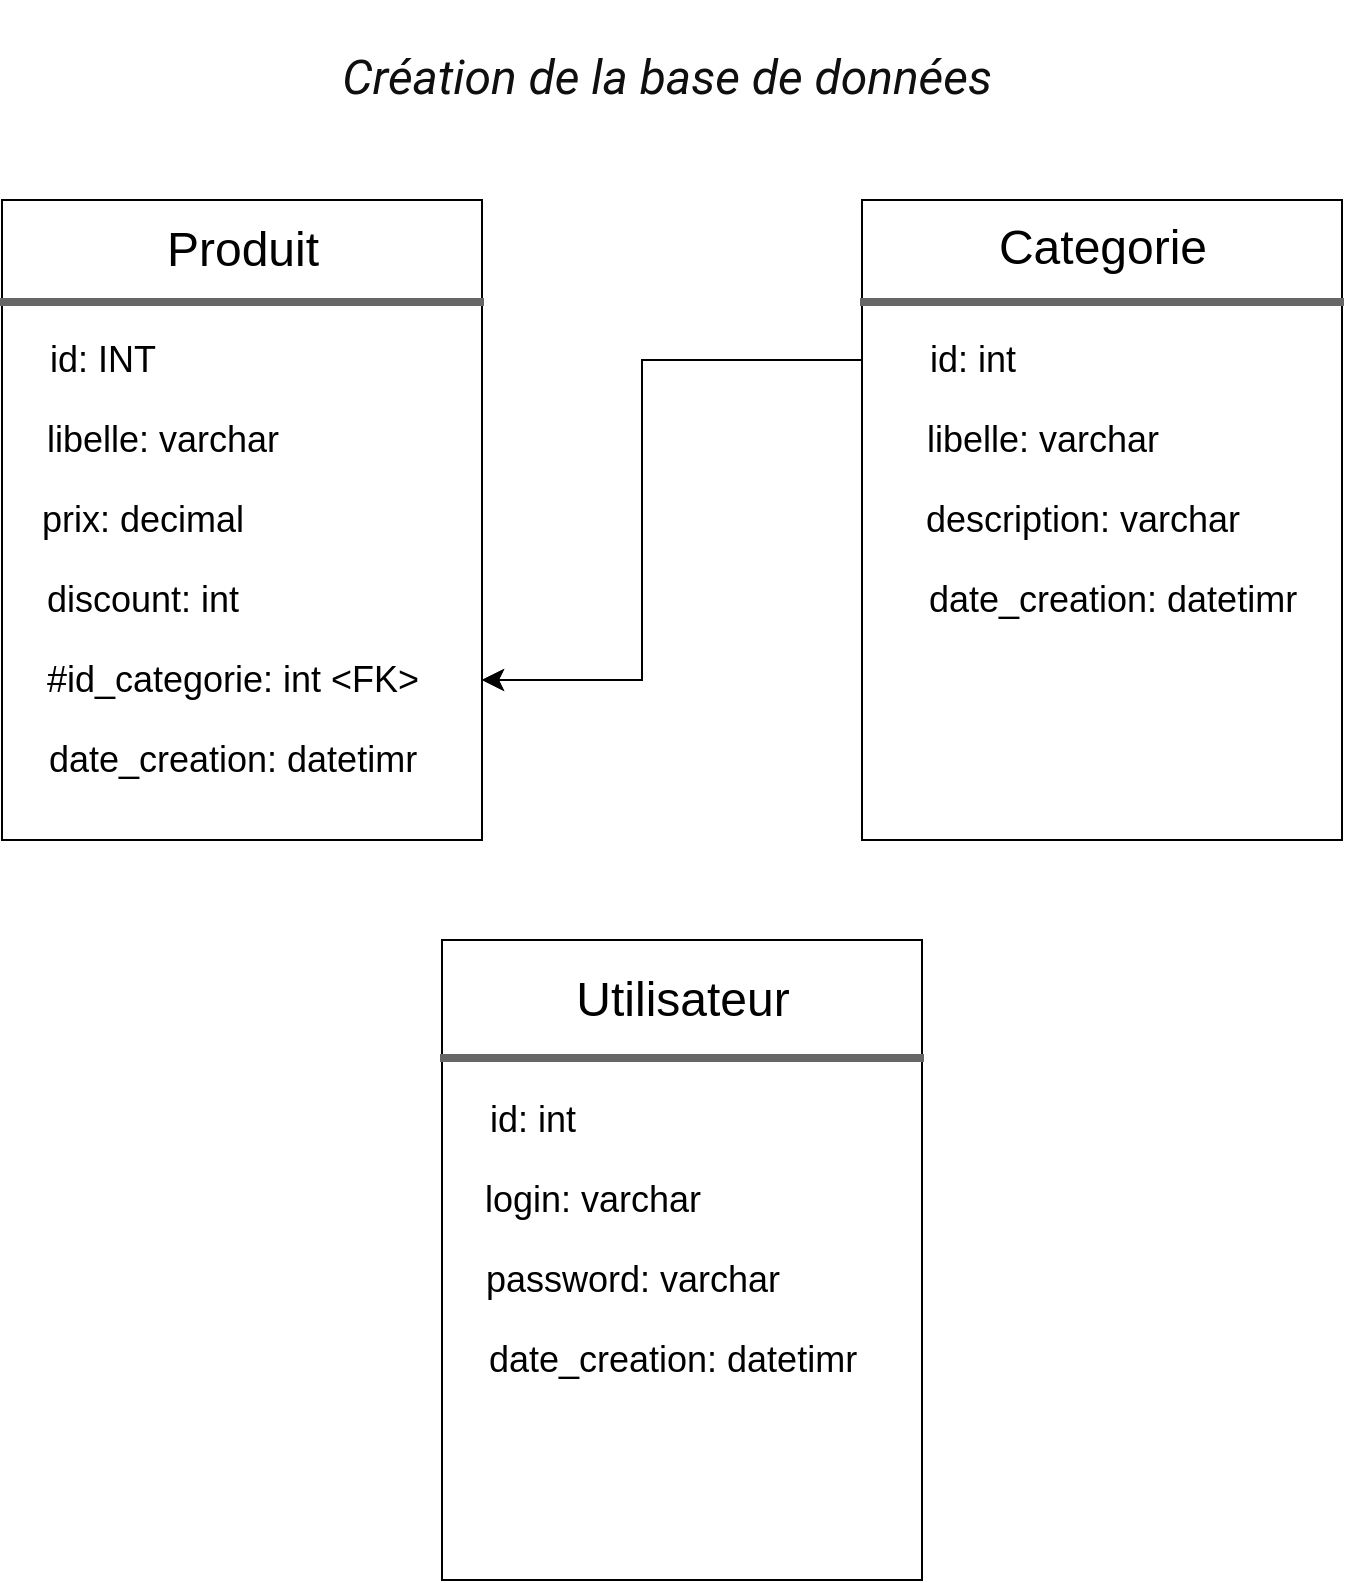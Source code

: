 <mxfile>
    <diagram id="QsIYaWsibljhW_DdFt_S" name="Page-1">
        <mxGraphModel dx="887" dy="757" grid="1" gridSize="10" guides="1" tooltips="1" connect="1" arrows="1" fold="1" page="1" pageScale="1" pageWidth="850" pageHeight="1100" math="0" shadow="0">
            <root>
                <mxCell id="0"/>
                <mxCell id="1" parent="0"/>
                <mxCell id="2" value="" style="whiteSpace=wrap;html=1;" vertex="1" parent="1">
                    <mxGeometry x="90" y="140" width="240" height="320" as="geometry"/>
                </mxCell>
                <mxCell id="8" value="&lt;h1 style=&quot;border: 0px; margin: 0px; padding: 0px; background: rgb(255, 255, 255); word-break: break-word; font-family: Roboto, Arial, sans-serif; line-height: 2.8rem; overflow: hidden; max-height: 5.6rem; -webkit-line-clamp: 2; display: -webkit-box; -webkit-box-orient: vertical; text-overflow: ellipsis; color: rgb(15, 15, 15); text-align: start;&quot; class=&quot;style-scope ytd-watch-metadata&quot;&gt;&lt;font style=&quot;font-size: 24px; font-weight: normal;&quot;&gt;&lt;i&gt;Création de la base de données&amp;nbsp;&lt;/i&gt;&lt;/font&gt;&lt;/h1&gt;" style="text;html=1;align=center;verticalAlign=middle;resizable=0;points=[];autosize=1;strokeColor=none;fillColor=none;fontSize=24;" vertex="1" parent="1">
                    <mxGeometry x="245" y="40" width="360" height="70" as="geometry"/>
                </mxCell>
                <mxCell id="10" value="Produit" style="text;html=1;align=center;verticalAlign=middle;resizable=0;points=[];autosize=1;strokeColor=none;fillColor=none;fontSize=24;" vertex="1" parent="1">
                    <mxGeometry x="160" y="145" width="100" height="40" as="geometry"/>
                </mxCell>
                <mxCell id="11" value="&lt;font style=&quot;font-size: 18px;&quot;&gt;id: INT&lt;/font&gt;" style="text;html=1;align=center;verticalAlign=middle;resizable=0;points=[];autosize=1;strokeColor=none;fillColor=none;fontSize=18;" vertex="1" parent="1">
                    <mxGeometry x="100" y="200" width="80" height="40" as="geometry"/>
                </mxCell>
                <mxCell id="12" value="libelle: varchar" style="text;html=1;align=center;verticalAlign=middle;resizable=0;points=[];autosize=1;strokeColor=none;fillColor=none;fontSize=18;" vertex="1" parent="1">
                    <mxGeometry x="100" y="240" width="140" height="40" as="geometry"/>
                </mxCell>
                <mxCell id="13" value="prix: decimal" style="text;html=1;align=center;verticalAlign=middle;resizable=0;points=[];autosize=1;strokeColor=none;fillColor=none;fontSize=18;" vertex="1" parent="1">
                    <mxGeometry x="100" y="280" width="120" height="40" as="geometry"/>
                </mxCell>
                <mxCell id="14" value="discount: int" style="text;html=1;align=center;verticalAlign=middle;resizable=0;points=[];autosize=1;strokeColor=none;fillColor=none;fontSize=18;" vertex="1" parent="1">
                    <mxGeometry x="100" y="320" width="120" height="40" as="geometry"/>
                </mxCell>
                <mxCell id="15" value="#id_categorie: int &amp;lt;FK&amp;gt;" style="text;html=1;align=center;verticalAlign=middle;resizable=0;points=[];autosize=1;strokeColor=none;fillColor=none;fontSize=18;" vertex="1" parent="1">
                    <mxGeometry x="100" y="360" width="210" height="40" as="geometry"/>
                </mxCell>
                <mxCell id="16" value="date_creation: datetimr" style="text;html=1;align=center;verticalAlign=middle;resizable=0;points=[];autosize=1;strokeColor=none;fillColor=none;fontSize=18;" vertex="1" parent="1">
                    <mxGeometry x="100" y="400" width="210" height="40" as="geometry"/>
                </mxCell>
                <mxCell id="25" value="libelle: varchar" style="text;html=1;align=center;verticalAlign=middle;resizable=0;points=[];autosize=1;strokeColor=none;fillColor=none;fontSize=18;" vertex="1" parent="1">
                    <mxGeometry x="530" y="240" width="140" height="40" as="geometry"/>
                </mxCell>
                <mxCell id="26" value="&lt;font style=&quot;font-size: 18px;&quot;&gt;id: INT&lt;/font&gt;" style="text;html=1;align=center;verticalAlign=middle;resizable=0;points=[];autosize=1;strokeColor=none;fillColor=none;fontSize=18;" vertex="1" parent="1">
                    <mxGeometry x="530" y="200" width="80" height="40" as="geometry"/>
                </mxCell>
                <mxCell id="27" value="Produit" style="text;html=1;align=center;verticalAlign=middle;resizable=0;points=[];autosize=1;strokeColor=none;fillColor=none;fontSize=24;" vertex="1" parent="1">
                    <mxGeometry x="520" y="160" width="100" height="40" as="geometry"/>
                </mxCell>
                <mxCell id="28" value="prix: decimal" style="text;html=1;align=center;verticalAlign=middle;resizable=0;points=[];autosize=1;strokeColor=none;fillColor=none;fontSize=18;" vertex="1" parent="1">
                    <mxGeometry x="530" y="280" width="120" height="40" as="geometry"/>
                </mxCell>
                <mxCell id="29" value="discount: int" style="text;html=1;align=center;verticalAlign=middle;resizable=0;points=[];autosize=1;strokeColor=none;fillColor=none;fontSize=18;" vertex="1" parent="1">
                    <mxGeometry x="530" y="320" width="120" height="40" as="geometry"/>
                </mxCell>
                <mxCell id="30" value="#id_categorie: int &amp;lt;FK&amp;gt;" style="text;html=1;align=center;verticalAlign=middle;resizable=0;points=[];autosize=1;strokeColor=none;fillColor=none;fontSize=18;" vertex="1" parent="1">
                    <mxGeometry x="530" y="360" width="210" height="40" as="geometry"/>
                </mxCell>
                <mxCell id="39" value="" style="edgeStyle=orthogonalEdgeStyle;html=1;fontSize=18;" edge="1" parent="1" source="31" target="37">
                    <mxGeometry relative="1" as="geometry"/>
                </mxCell>
                <mxCell id="31" value="date_creation" style="text;html=1;align=center;verticalAlign=middle;resizable=0;points=[];autosize=1;strokeColor=none;fillColor=none;fontSize=18;" vertex="1" parent="1">
                    <mxGeometry x="530" y="400" width="130" height="40" as="geometry"/>
                </mxCell>
                <mxCell id="32" value="" style="whiteSpace=wrap;html=1;" vertex="1" parent="1">
                    <mxGeometry x="520" y="140" width="240" height="320" as="geometry"/>
                </mxCell>
                <mxCell id="33" value="&lt;font style=&quot;font-size: 24px;&quot;&gt;Categorie&lt;/font&gt;" style="text;html=1;align=center;verticalAlign=middle;resizable=0;points=[];autosize=1;strokeColor=none;fillColor=none;fontSize=18;" vertex="1" parent="1">
                    <mxGeometry x="575" y="144" width="130" height="40" as="geometry"/>
                </mxCell>
                <mxCell id="34" value="id: int" style="text;html=1;align=center;verticalAlign=middle;resizable=0;points=[];autosize=1;strokeColor=none;fillColor=none;fontSize=18;" vertex="1" parent="1">
                    <mxGeometry x="540" y="200" width="70" height="40" as="geometry"/>
                </mxCell>
                <mxCell id="35" value="libelle: varchar" style="text;html=1;align=center;verticalAlign=middle;resizable=0;points=[];autosize=1;strokeColor=none;fillColor=none;fontSize=18;" vertex="1" parent="1">
                    <mxGeometry x="540" y="240" width="140" height="40" as="geometry"/>
                </mxCell>
                <mxCell id="36" value="description: varchar" style="text;html=1;align=center;verticalAlign=middle;resizable=0;points=[];autosize=1;strokeColor=none;fillColor=none;fontSize=18;" vertex="1" parent="1">
                    <mxGeometry x="540" y="280" width="180" height="40" as="geometry"/>
                </mxCell>
                <mxCell id="37" value="date_creation: datetimr" style="text;html=1;align=center;verticalAlign=middle;resizable=0;points=[];autosize=1;strokeColor=none;fillColor=none;fontSize=18;" vertex="1" parent="1">
                    <mxGeometry x="540" y="320" width="210" height="40" as="geometry"/>
                </mxCell>
                <mxCell id="38" value="" style="edgeStyle=segmentEdgeStyle;endArrow=classic;html=1;curved=0;rounded=0;endSize=8;startSize=8;sourcePerimeterSpacing=0;targetPerimeterSpacing=0;fontSize=18;entryX=1;entryY=0.75;entryDx=0;entryDy=0;exitX=0;exitY=0.25;exitDx=0;exitDy=0;" edge="1" parent="1" source="32" target="2">
                    <mxGeometry width="100" relative="1" as="geometry">
                        <mxPoint x="420" y="220" as="sourcePoint"/>
                        <mxPoint x="360" y="260" as="targetPoint"/>
                        <Array as="points">
                            <mxPoint x="410" y="220"/>
                            <mxPoint x="410" y="380"/>
                        </Array>
                    </mxGeometry>
                </mxCell>
                <mxCell id="40" value="date_creation: datetimr" style="text;html=1;align=center;verticalAlign=middle;resizable=0;points=[];autosize=1;strokeColor=none;fillColor=none;fontSize=18;" vertex="1" parent="1">
                    <mxGeometry x="330" y="690" width="210" height="40" as="geometry"/>
                </mxCell>
                <mxCell id="41" value="description: varchar" style="text;html=1;align=center;verticalAlign=middle;resizable=0;points=[];autosize=1;strokeColor=none;fillColor=none;fontSize=18;" vertex="1" parent="1">
                    <mxGeometry x="330" y="650" width="180" height="40" as="geometry"/>
                </mxCell>
                <mxCell id="42" value="libelle: varchar" style="text;html=1;align=center;verticalAlign=middle;resizable=0;points=[];autosize=1;strokeColor=none;fillColor=none;fontSize=18;" vertex="1" parent="1">
                    <mxGeometry x="330" y="610" width="140" height="40" as="geometry"/>
                </mxCell>
                <mxCell id="43" value="id: int" style="text;html=1;align=center;verticalAlign=middle;resizable=0;points=[];autosize=1;strokeColor=none;fillColor=none;fontSize=18;" vertex="1" parent="1">
                    <mxGeometry x="330" y="570" width="70" height="40" as="geometry"/>
                </mxCell>
                <mxCell id="44" value="Categorie" style="text;html=1;align=center;verticalAlign=middle;resizable=0;points=[];autosize=1;strokeColor=none;fillColor=none;fontSize=18;" vertex="1" parent="1">
                    <mxGeometry x="320" y="530" width="100" height="40" as="geometry"/>
                </mxCell>
                <mxCell id="45" value="" style="whiteSpace=wrap;html=1;" vertex="1" parent="1">
                    <mxGeometry x="310" y="510" width="240" height="320" as="geometry"/>
                </mxCell>
                <mxCell id="46" value="&lt;font style=&quot;font-size: 24px;&quot;&gt;Utilisateur&lt;/font&gt;" style="text;html=1;align=center;verticalAlign=middle;resizable=0;points=[];autosize=1;strokeColor=none;fillColor=none;fontSize=18;" vertex="1" parent="1">
                    <mxGeometry x="365" y="520" width="130" height="40" as="geometry"/>
                </mxCell>
                <mxCell id="47" value="id: int" style="text;html=1;align=center;verticalAlign=middle;resizable=0;points=[];autosize=1;strokeColor=none;fillColor=none;fontSize=18;" vertex="1" parent="1">
                    <mxGeometry x="320" y="580" width="70" height="40" as="geometry"/>
                </mxCell>
                <mxCell id="48" value="login: varchar" style="text;html=1;align=center;verticalAlign=middle;resizable=0;points=[];autosize=1;strokeColor=none;fillColor=none;fontSize=18;" vertex="1" parent="1">
                    <mxGeometry x="320" y="620" width="130" height="40" as="geometry"/>
                </mxCell>
                <mxCell id="49" value="password: varchar" style="text;html=1;align=center;verticalAlign=middle;resizable=0;points=[];autosize=1;strokeColor=none;fillColor=none;fontSize=18;" vertex="1" parent="1">
                    <mxGeometry x="320" y="660" width="170" height="40" as="geometry"/>
                </mxCell>
                <mxCell id="50" value="date_creation: datetimr" style="text;html=1;align=center;verticalAlign=middle;resizable=0;points=[];autosize=1;strokeColor=none;fillColor=none;fontSize=18;" vertex="1" parent="1">
                    <mxGeometry x="320" y="700" width="210" height="40" as="geometry"/>
                </mxCell>
                <mxCell id="52" value="" style="whiteSpace=wrap;html=1;fontSize=24;strokeWidth=2;fillColor=#f5f5f5;fontColor=#333333;strokeColor=#666666;" vertex="1" parent="1">
                    <mxGeometry x="310" y="568" width="240" height="2" as="geometry"/>
                </mxCell>
                <mxCell id="53" value="" style="whiteSpace=wrap;html=1;fontSize=24;strokeWidth=2;fillColor=#f5f5f5;fontColor=#333333;strokeColor=#666666;" vertex="1" parent="1">
                    <mxGeometry x="520" y="190" width="240" height="2" as="geometry"/>
                </mxCell>
                <mxCell id="54" value="" style="whiteSpace=wrap;html=1;fontSize=24;strokeWidth=2;fillColor=#f5f5f5;fontColor=#333333;strokeColor=#666666;" vertex="1" parent="1">
                    <mxGeometry x="90" y="190" width="240" height="2" as="geometry"/>
                </mxCell>
                <mxCell id="55" value="" style="whiteSpace=wrap;html=1;" vertex="1" parent="1">
                    <mxGeometry x="90" y="140" width="240" height="320" as="geometry"/>
                </mxCell>
                <mxCell id="56" value="&lt;h1 style=&quot;border: 0px; margin: 0px; padding: 0px; background: rgb(255, 255, 255); word-break: break-word; font-family: Roboto, Arial, sans-serif; line-height: 2.8rem; overflow: hidden; max-height: 5.6rem; -webkit-line-clamp: 2; display: -webkit-box; -webkit-box-orient: vertical; text-overflow: ellipsis; color: rgb(15, 15, 15); text-align: start;&quot; class=&quot;style-scope ytd-watch-metadata&quot;&gt;&lt;font style=&quot;font-size: 24px; font-weight: normal;&quot;&gt;&lt;i&gt;Création de la base de données&amp;nbsp;&lt;/i&gt;&lt;/font&gt;&lt;/h1&gt;" style="text;html=1;align=center;verticalAlign=middle;resizable=0;points=[];autosize=1;strokeColor=none;fillColor=none;fontSize=24;" vertex="1" parent="1">
                    <mxGeometry x="245" y="40" width="360" height="70" as="geometry"/>
                </mxCell>
                <mxCell id="57" value="Produit" style="text;html=1;align=center;verticalAlign=middle;resizable=0;points=[];autosize=1;strokeColor=none;fillColor=none;fontSize=24;" vertex="1" parent="1">
                    <mxGeometry x="160" y="145" width="100" height="40" as="geometry"/>
                </mxCell>
                <mxCell id="58" value="&lt;font style=&quot;font-size: 18px;&quot;&gt;id: INT&lt;/font&gt;" style="text;html=1;align=center;verticalAlign=middle;resizable=0;points=[];autosize=1;strokeColor=none;fillColor=none;fontSize=18;" vertex="1" parent="1">
                    <mxGeometry x="100" y="200" width="80" height="40" as="geometry"/>
                </mxCell>
                <mxCell id="59" value="libelle: varchar" style="text;html=1;align=center;verticalAlign=middle;resizable=0;points=[];autosize=1;strokeColor=none;fillColor=none;fontSize=18;" vertex="1" parent="1">
                    <mxGeometry x="100" y="240" width="140" height="40" as="geometry"/>
                </mxCell>
                <mxCell id="60" value="prix: decimal" style="text;html=1;align=center;verticalAlign=middle;resizable=0;points=[];autosize=1;strokeColor=none;fillColor=none;fontSize=18;" vertex="1" parent="1">
                    <mxGeometry x="100" y="280" width="120" height="40" as="geometry"/>
                </mxCell>
                <mxCell id="61" value="discount: int" style="text;html=1;align=center;verticalAlign=middle;resizable=0;points=[];autosize=1;strokeColor=none;fillColor=none;fontSize=18;" vertex="1" parent="1">
                    <mxGeometry x="100" y="320" width="120" height="40" as="geometry"/>
                </mxCell>
                <mxCell id="62" value="#id_categorie: int &amp;lt;FK&amp;gt;" style="text;html=1;align=center;verticalAlign=middle;resizable=0;points=[];autosize=1;strokeColor=none;fillColor=none;fontSize=18;" vertex="1" parent="1">
                    <mxGeometry x="100" y="360" width="210" height="40" as="geometry"/>
                </mxCell>
                <mxCell id="63" value="date_creation: datetimr" style="text;html=1;align=center;verticalAlign=middle;resizable=0;points=[];autosize=1;strokeColor=none;fillColor=none;fontSize=18;" vertex="1" parent="1">
                    <mxGeometry x="100" y="400" width="210" height="40" as="geometry"/>
                </mxCell>
                <mxCell id="64" value="libelle: varchar" style="text;html=1;align=center;verticalAlign=middle;resizable=0;points=[];autosize=1;strokeColor=none;fillColor=none;fontSize=18;" vertex="1" parent="1">
                    <mxGeometry x="530" y="240" width="140" height="40" as="geometry"/>
                </mxCell>
                <mxCell id="65" value="&lt;font style=&quot;font-size: 18px;&quot;&gt;id: INT&lt;/font&gt;" style="text;html=1;align=center;verticalAlign=middle;resizable=0;points=[];autosize=1;strokeColor=none;fillColor=none;fontSize=18;" vertex="1" parent="1">
                    <mxGeometry x="530" y="200" width="80" height="40" as="geometry"/>
                </mxCell>
                <mxCell id="66" value="Produit" style="text;html=1;align=center;verticalAlign=middle;resizable=0;points=[];autosize=1;strokeColor=none;fillColor=none;fontSize=24;" vertex="1" parent="1">
                    <mxGeometry x="520" y="160" width="100" height="40" as="geometry"/>
                </mxCell>
                <mxCell id="67" value="prix: decimal" style="text;html=1;align=center;verticalAlign=middle;resizable=0;points=[];autosize=1;strokeColor=none;fillColor=none;fontSize=18;" vertex="1" parent="1">
                    <mxGeometry x="530" y="280" width="120" height="40" as="geometry"/>
                </mxCell>
                <mxCell id="68" value="discount: int" style="text;html=1;align=center;verticalAlign=middle;resizable=0;points=[];autosize=1;strokeColor=none;fillColor=none;fontSize=18;" vertex="1" parent="1">
                    <mxGeometry x="530" y="320" width="120" height="40" as="geometry"/>
                </mxCell>
                <mxCell id="69" value="#id_categorie: int &amp;lt;FK&amp;gt;" style="text;html=1;align=center;verticalAlign=middle;resizable=0;points=[];autosize=1;strokeColor=none;fillColor=none;fontSize=18;" vertex="1" parent="1">
                    <mxGeometry x="530" y="360" width="210" height="40" as="geometry"/>
                </mxCell>
                <mxCell id="70" value="" style="edgeStyle=orthogonalEdgeStyle;html=1;fontSize=18;" edge="1" parent="1" source="71" target="77">
                    <mxGeometry relative="1" as="geometry"/>
                </mxCell>
                <mxCell id="71" value="date_creation" style="text;html=1;align=center;verticalAlign=middle;resizable=0;points=[];autosize=1;strokeColor=none;fillColor=none;fontSize=18;" vertex="1" parent="1">
                    <mxGeometry x="530" y="400" width="130" height="40" as="geometry"/>
                </mxCell>
                <mxCell id="72" value="" style="whiteSpace=wrap;html=1;" vertex="1" parent="1">
                    <mxGeometry x="520" y="140" width="240" height="320" as="geometry"/>
                </mxCell>
                <mxCell id="73" value="&lt;font style=&quot;font-size: 24px;&quot;&gt;Categorie&lt;/font&gt;" style="text;html=1;align=center;verticalAlign=middle;resizable=0;points=[];autosize=1;strokeColor=none;fillColor=none;fontSize=18;" vertex="1" parent="1">
                    <mxGeometry x="575" y="144" width="130" height="40" as="geometry"/>
                </mxCell>
                <mxCell id="74" value="id: int" style="text;html=1;align=center;verticalAlign=middle;resizable=0;points=[];autosize=1;strokeColor=none;fillColor=none;fontSize=18;" vertex="1" parent="1">
                    <mxGeometry x="540" y="200" width="70" height="40" as="geometry"/>
                </mxCell>
                <mxCell id="75" value="libelle: varchar" style="text;html=1;align=center;verticalAlign=middle;resizable=0;points=[];autosize=1;strokeColor=none;fillColor=none;fontSize=18;" vertex="1" parent="1">
                    <mxGeometry x="540" y="240" width="140" height="40" as="geometry"/>
                </mxCell>
                <mxCell id="76" value="description: varchar" style="text;html=1;align=center;verticalAlign=middle;resizable=0;points=[];autosize=1;strokeColor=none;fillColor=none;fontSize=18;" vertex="1" parent="1">
                    <mxGeometry x="540" y="280" width="180" height="40" as="geometry"/>
                </mxCell>
                <mxCell id="77" value="date_creation: datetimr" style="text;html=1;align=center;verticalAlign=middle;resizable=0;points=[];autosize=1;strokeColor=none;fillColor=none;fontSize=18;" vertex="1" parent="1">
                    <mxGeometry x="540" y="320" width="210" height="40" as="geometry"/>
                </mxCell>
                <mxCell id="78" value="" style="edgeStyle=segmentEdgeStyle;endArrow=classic;html=1;curved=0;rounded=0;endSize=8;startSize=8;sourcePerimeterSpacing=0;targetPerimeterSpacing=0;fontSize=18;entryX=1;entryY=0.75;entryDx=0;entryDy=0;exitX=0;exitY=0.25;exitDx=0;exitDy=0;" edge="1" parent="1" source="72" target="55">
                    <mxGeometry width="100" relative="1" as="geometry">
                        <mxPoint x="420" y="220" as="sourcePoint"/>
                        <mxPoint x="360" y="260" as="targetPoint"/>
                        <Array as="points">
                            <mxPoint x="410" y="220"/>
                            <mxPoint x="410" y="380"/>
                        </Array>
                    </mxGeometry>
                </mxCell>
                <mxCell id="79" value="date_creation: datetimr" style="text;html=1;align=center;verticalAlign=middle;resizable=0;points=[];autosize=1;strokeColor=none;fillColor=none;fontSize=18;" vertex="1" parent="1">
                    <mxGeometry x="330" y="690" width="210" height="40" as="geometry"/>
                </mxCell>
                <mxCell id="80" value="description: varchar" style="text;html=1;align=center;verticalAlign=middle;resizable=0;points=[];autosize=1;strokeColor=none;fillColor=none;fontSize=18;" vertex="1" parent="1">
                    <mxGeometry x="330" y="650" width="180" height="40" as="geometry"/>
                </mxCell>
                <mxCell id="81" value="libelle: varchar" style="text;html=1;align=center;verticalAlign=middle;resizable=0;points=[];autosize=1;strokeColor=none;fillColor=none;fontSize=18;" vertex="1" parent="1">
                    <mxGeometry x="330" y="610" width="140" height="40" as="geometry"/>
                </mxCell>
                <mxCell id="82" value="id: int" style="text;html=1;align=center;verticalAlign=middle;resizable=0;points=[];autosize=1;strokeColor=none;fillColor=none;fontSize=18;" vertex="1" parent="1">
                    <mxGeometry x="330" y="570" width="70" height="40" as="geometry"/>
                </mxCell>
                <mxCell id="83" value="Categorie" style="text;html=1;align=center;verticalAlign=middle;resizable=0;points=[];autosize=1;strokeColor=none;fillColor=none;fontSize=18;" vertex="1" parent="1">
                    <mxGeometry x="320" y="530" width="100" height="40" as="geometry"/>
                </mxCell>
                <mxCell id="84" value="" style="whiteSpace=wrap;html=1;" vertex="1" parent="1">
                    <mxGeometry x="310" y="510" width="240" height="320" as="geometry"/>
                </mxCell>
                <mxCell id="85" value="&lt;font style=&quot;font-size: 24px;&quot;&gt;Utilisateur&lt;/font&gt;" style="text;html=1;align=center;verticalAlign=middle;resizable=0;points=[];autosize=1;strokeColor=none;fillColor=none;fontSize=18;" vertex="1" parent="1">
                    <mxGeometry x="365" y="520" width="130" height="40" as="geometry"/>
                </mxCell>
                <mxCell id="86" value="id: int" style="text;html=1;align=center;verticalAlign=middle;resizable=0;points=[];autosize=1;strokeColor=none;fillColor=none;fontSize=18;" vertex="1" parent="1">
                    <mxGeometry x="320" y="580" width="70" height="40" as="geometry"/>
                </mxCell>
                <mxCell id="87" value="login: varchar" style="text;html=1;align=center;verticalAlign=middle;resizable=0;points=[];autosize=1;strokeColor=none;fillColor=none;fontSize=18;" vertex="1" parent="1">
                    <mxGeometry x="320" y="620" width="130" height="40" as="geometry"/>
                </mxCell>
                <mxCell id="88" value="password: varchar" style="text;html=1;align=center;verticalAlign=middle;resizable=0;points=[];autosize=1;strokeColor=none;fillColor=none;fontSize=18;" vertex="1" parent="1">
                    <mxGeometry x="320" y="660" width="170" height="40" as="geometry"/>
                </mxCell>
                <mxCell id="89" value="date_creation: datetimr" style="text;html=1;align=center;verticalAlign=middle;resizable=0;points=[];autosize=1;strokeColor=none;fillColor=none;fontSize=18;" vertex="1" parent="1">
                    <mxGeometry x="320" y="700" width="210" height="40" as="geometry"/>
                </mxCell>
                <mxCell id="90" value="" style="whiteSpace=wrap;html=1;fontSize=24;strokeWidth=2;fillColor=#f5f5f5;fontColor=#333333;strokeColor=#666666;" vertex="1" parent="1">
                    <mxGeometry x="310" y="568" width="240" height="2" as="geometry"/>
                </mxCell>
                <mxCell id="91" value="" style="whiteSpace=wrap;html=1;fontSize=24;strokeWidth=2;fillColor=#f5f5f5;fontColor=#333333;strokeColor=#666666;" vertex="1" parent="1">
                    <mxGeometry x="520" y="190" width="240" height="2" as="geometry"/>
                </mxCell>
                <mxCell id="92" value="" style="whiteSpace=wrap;html=1;fontSize=24;strokeWidth=2;fillColor=#f5f5f5;fontColor=#333333;strokeColor=#666666;" vertex="1" parent="1">
                    <mxGeometry x="90" y="190" width="240" height="2" as="geometry"/>
                </mxCell>
            </root>
        </mxGraphModel>
    </diagram>
</mxfile>